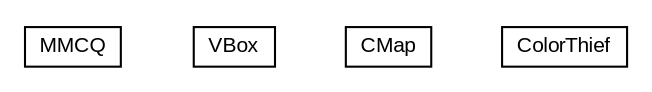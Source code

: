 #!/usr/local/bin/dot
#
# Class diagram 
# Generated by UMLGraph version 5.1 (http://www.umlgraph.org/)
#

digraph G {
	edge [fontname="arial",fontsize=10,labelfontname="arial",labelfontsize=10];
	node [fontname="arial",fontsize=10,shape=plaintext];
	nodesep=0.25;
	ranksep=0.5;
	// de.androidpit.colorthief.MMCQ
	c0 [label=<<table title="de.androidpit.colorthief.MMCQ" border="0" cellborder="1" cellspacing="0" cellpadding="2" port="p" href="./MMCQ.html">
		<tr><td><table border="0" cellspacing="0" cellpadding="1">
<tr><td align="center" balign="center"> MMCQ </td></tr>
		</table></td></tr>
		</table>>, fontname="arial", fontcolor="black", fontsize=10.0];
	// de.androidpit.colorthief.MMCQ.VBox
	c1 [label=<<table title="de.androidpit.colorthief.MMCQ.VBox" border="0" cellborder="1" cellspacing="0" cellpadding="2" port="p" href="./MMCQ.VBox.html">
		<tr><td><table border="0" cellspacing="0" cellpadding="1">
<tr><td align="center" balign="center"> VBox </td></tr>
		</table></td></tr>
		</table>>, fontname="arial", fontcolor="black", fontsize=10.0];
	// de.androidpit.colorthief.MMCQ.CMap
	c2 [label=<<table title="de.androidpit.colorthief.MMCQ.CMap" border="0" cellborder="1" cellspacing="0" cellpadding="2" port="p" href="./MMCQ.CMap.html">
		<tr><td><table border="0" cellspacing="0" cellpadding="1">
<tr><td align="center" balign="center"> CMap </td></tr>
		</table></td></tr>
		</table>>, fontname="arial", fontcolor="black", fontsize=10.0];
	// de.androidpit.colorthief.ColorThief
	c3 [label=<<table title="de.androidpit.colorthief.ColorThief" border="0" cellborder="1" cellspacing="0" cellpadding="2" port="p" href="./ColorThief.html">
		<tr><td><table border="0" cellspacing="0" cellpadding="1">
<tr><td align="center" balign="center"> ColorThief </td></tr>
		</table></td></tr>
		</table>>, fontname="arial", fontcolor="black", fontsize=10.0];
}

